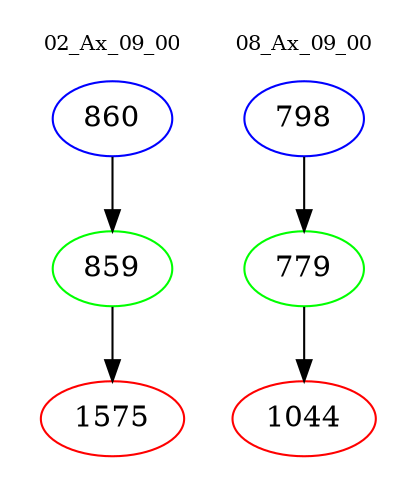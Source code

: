digraph{
subgraph cluster_0 {
color = white
label = "02_Ax_09_00";
fontsize=10;
T0_860 [label="860", color="blue"]
T0_860 -> T0_859 [color="black"]
T0_859 [label="859", color="green"]
T0_859 -> T0_1575 [color="black"]
T0_1575 [label="1575", color="red"]
}
subgraph cluster_1 {
color = white
label = "08_Ax_09_00";
fontsize=10;
T1_798 [label="798", color="blue"]
T1_798 -> T1_779 [color="black"]
T1_779 [label="779", color="green"]
T1_779 -> T1_1044 [color="black"]
T1_1044 [label="1044", color="red"]
}
}
